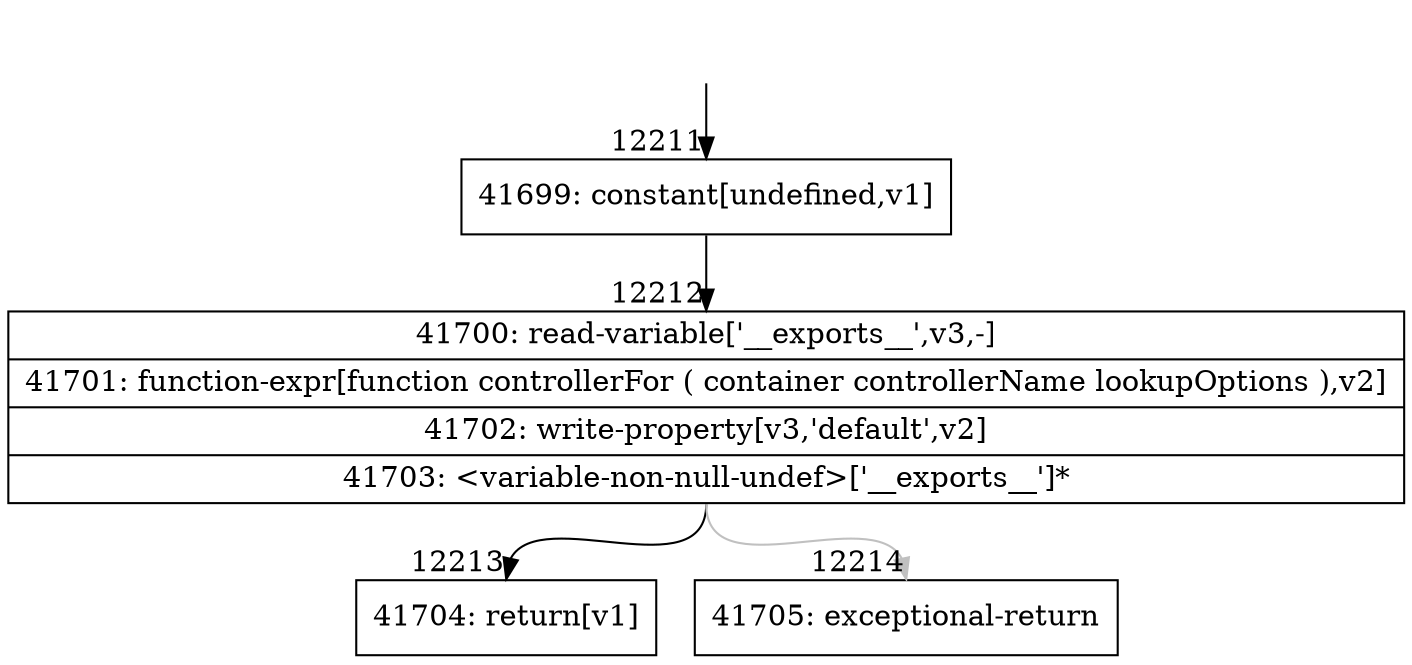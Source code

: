 digraph {
rankdir="TD"
BB_entry1010[shape=none,label=""];
BB_entry1010 -> BB12211 [tailport=s, headport=n, headlabel="    12211"]
BB12211 [shape=record label="{41699: constant[undefined,v1]}" ] 
BB12211 -> BB12212 [tailport=s, headport=n, headlabel="      12212"]
BB12212 [shape=record label="{41700: read-variable['__exports__',v3,-]|41701: function-expr[function controllerFor ( container controllerName lookupOptions ),v2]|41702: write-property[v3,'default',v2]|41703: \<variable-non-null-undef\>['__exports__']*}" ] 
BB12212 -> BB12213 [tailport=s, headport=n, headlabel="      12213"]
BB12212 -> BB12214 [tailport=s, headport=n, color=gray, headlabel="      12214"]
BB12213 [shape=record label="{41704: return[v1]}" ] 
BB12214 [shape=record label="{41705: exceptional-return}" ] 
//#$~ 22454
}
